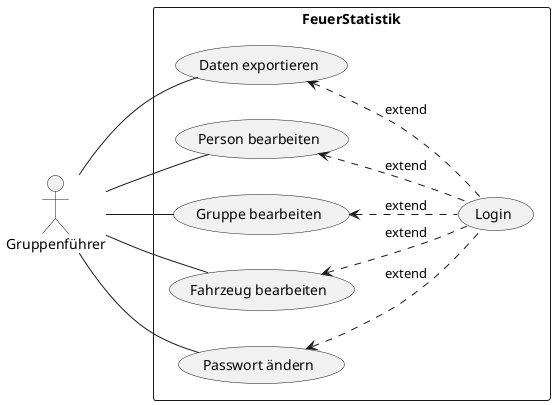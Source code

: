 @startuml
left to right direction

actor "Gruppenführer" as leader

rectangle FeuerStatistik {
    usecase "Daten exportieren" as Export
    usecase "Person bearbeiten" as EditPeople
    usecase "Gruppe bearbeiten" as EditGroups
    usecase "Fahrzeug bearbeiten" as EditVehicle
    usecase "Passwort ändern" as EditPwd

    usecase "Login" as Login

    (Export) <.. (Login) : extend
    (EditPeople) <.. (Login) : extend
    (EditGroups) <.. (Login) : extend
    (EditVehicle) <.. (Login) : extend
    (EditPwd) <.. (Login) : extend
}

leader -- (Export)
leader -- (EditPeople)
leader -- (EditGroups)
leader -- (EditVehicle)
leader -- (EditPwd)
@enduml
